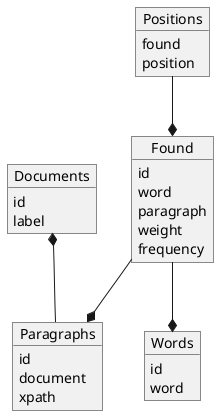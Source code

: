 @startuml

object Words {
	id
	word
}

object Documents {
	id
	label
}

object Found {
	id
	word
	paragraph
	weight
	frequency
}

object Paragraphs {
	id
	document
	xpath
}

object Positions {
	found
	position
}

Found --* Paragraphs
Found --* Words
Documents *-- Paragraphs
Positions --* Found

@enduml
